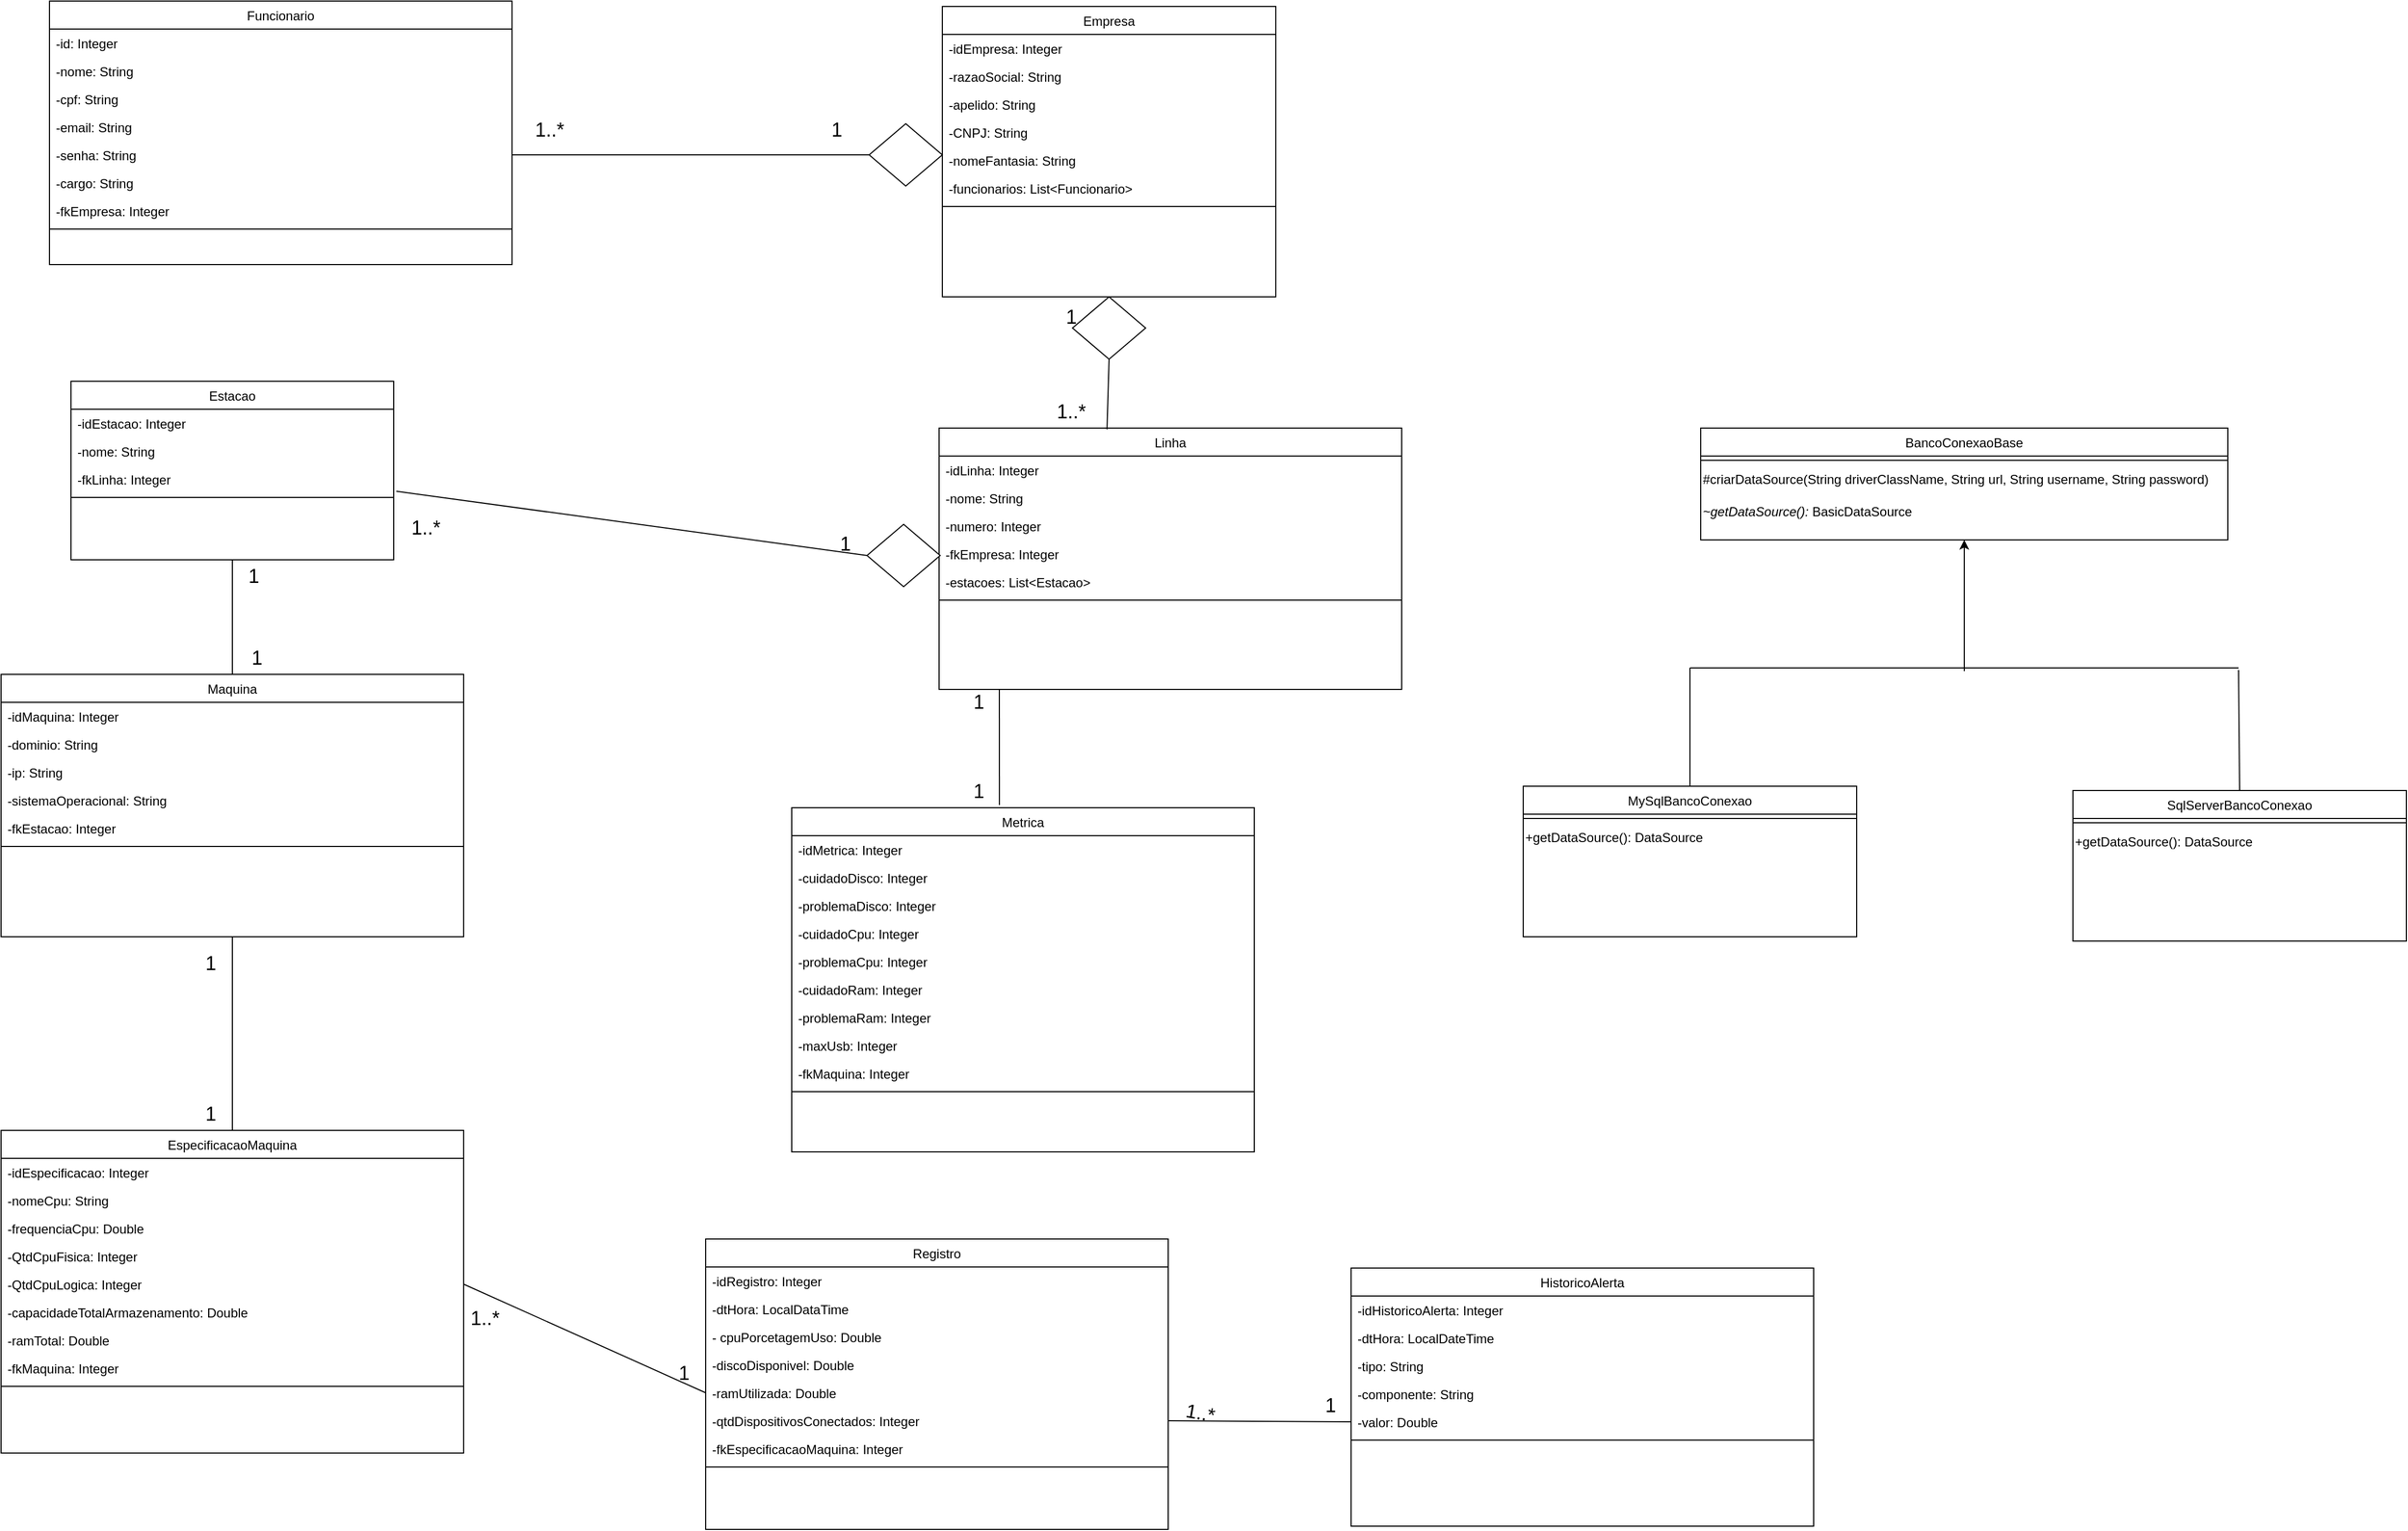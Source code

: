 <mxfile version="20.8.16" type="device"><diagram id="C5RBs43oDa-KdzZeNtuy" name="Page-1"><mxGraphModel dx="3302" dy="1398" grid="1" gridSize="10" guides="1" tooltips="1" connect="1" arrows="1" fold="1" page="1" pageScale="1" pageWidth="827" pageHeight="1169" math="0" shadow="0"><root><mxCell id="WIyWlLk6GJQsqaUBKTNV-0"/><mxCell id="WIyWlLk6GJQsqaUBKTNV-1" parent="WIyWlLk6GJQsqaUBKTNV-0"/><mxCell id="zkfFHV4jXpPFQw0GAbJ--13" value="BancoConexaoBase" style="swimlane;fontStyle=0;align=center;verticalAlign=top;childLayout=stackLayout;horizontal=1;startSize=26;horizontalStack=0;resizeParent=1;resizeLast=0;collapsible=1;marginBottom=0;rounded=0;shadow=0;strokeWidth=1;" parent="WIyWlLk6GJQsqaUBKTNV-1" vertex="1"><mxGeometry x="1555" y="1287" width="490" height="104" as="geometry"><mxRectangle x="340" y="380" width="170" height="26" as="alternateBounds"/></mxGeometry></mxCell><mxCell id="zkfFHV4jXpPFQw0GAbJ--15" value="" style="line;html=1;strokeWidth=1;align=left;verticalAlign=middle;spacingTop=-1;spacingLeft=3;spacingRight=3;rotatable=0;labelPosition=right;points=[];portConstraint=eastwest;" parent="zkfFHV4jXpPFQw0GAbJ--13" vertex="1"><mxGeometry y="26" width="490" height="8" as="geometry"/></mxCell><mxCell id="-K7dKTYQjkUWjNndTLVU-17" value="#criarDataSource(String driverClassName, String url, String username, String password)" style="text;whiteSpace=wrap;html=1;" parent="zkfFHV4jXpPFQw0GAbJ--13" vertex="1"><mxGeometry y="34" width="490" height="30" as="geometry"/></mxCell><mxCell id="E5RU7D-Vk0EnU_f1TBrR-17" value="&lt;i&gt;~getDataSource():&amp;nbsp;&lt;/i&gt;BasicDataSource&lt;i style=&quot;background-color: initial;&quot;&gt;&lt;span style=&quot;&quot;&gt;&#9;&lt;/span&gt;&lt;/i&gt;" style="text;whiteSpace=wrap;html=1;" vertex="1" parent="zkfFHV4jXpPFQw0GAbJ--13"><mxGeometry y="64" width="490" height="40" as="geometry"/></mxCell><mxCell id="zkfFHV4jXpPFQw0GAbJ--17" value="SqlServerBancoConexao" style="swimlane;fontStyle=0;align=center;verticalAlign=top;childLayout=stackLayout;horizontal=1;startSize=26;horizontalStack=0;resizeParent=1;resizeLast=0;collapsible=1;marginBottom=0;rounded=0;shadow=0;strokeWidth=1;" parent="WIyWlLk6GJQsqaUBKTNV-1" vertex="1"><mxGeometry x="1901" y="1624" width="310" height="140" as="geometry"><mxRectangle x="550" y="140" width="160" height="26" as="alternateBounds"/></mxGeometry></mxCell><mxCell id="zkfFHV4jXpPFQw0GAbJ--23" value="" style="line;html=1;strokeWidth=1;align=left;verticalAlign=middle;spacingTop=-1;spacingLeft=3;spacingRight=3;rotatable=0;labelPosition=right;points=[];portConstraint=eastwest;" parent="zkfFHV4jXpPFQw0GAbJ--17" vertex="1"><mxGeometry y="26" width="310" height="8" as="geometry"/></mxCell><mxCell id="-K7dKTYQjkUWjNndTLVU-4" value="+getDataSource():&amp;nbsp;DataSource" style="text;whiteSpace=wrap;html=1;" parent="zkfFHV4jXpPFQw0GAbJ--17" vertex="1"><mxGeometry y="34" width="310" height="26" as="geometry"/></mxCell><mxCell id="-K7dKTYQjkUWjNndTLVU-63" value="Empresa" style="swimlane;fontStyle=0;align=center;verticalAlign=top;childLayout=stackLayout;horizontal=1;startSize=26;horizontalStack=0;resizeParent=1;resizeLast=0;collapsible=1;marginBottom=0;rounded=0;shadow=0;strokeWidth=1;" parent="WIyWlLk6GJQsqaUBKTNV-1" vertex="1"><mxGeometry x="850" y="895" width="310" height="270" as="geometry"><mxRectangle x="550" y="140" width="160" height="26" as="alternateBounds"/></mxGeometry></mxCell><mxCell id="-K7dKTYQjkUWjNndTLVU-64" value="-idEmpresa: Integer" style="text;align=left;verticalAlign=top;spacingLeft=4;spacingRight=4;overflow=hidden;rotatable=0;points=[[0,0.5],[1,0.5]];portConstraint=eastwest;" parent="-K7dKTYQjkUWjNndTLVU-63" vertex="1"><mxGeometry y="26" width="310" height="26" as="geometry"/></mxCell><mxCell id="-K7dKTYQjkUWjNndTLVU-73" value="-razaoSocial: String" style="text;align=left;verticalAlign=top;spacingLeft=4;spacingRight=4;overflow=hidden;rotatable=0;points=[[0,0.5],[1,0.5]];portConstraint=eastwest;" parent="-K7dKTYQjkUWjNndTLVU-63" vertex="1"><mxGeometry y="52" width="310" height="26" as="geometry"/></mxCell><mxCell id="-K7dKTYQjkUWjNndTLVU-74" value="-apelido: String" style="text;align=left;verticalAlign=top;spacingLeft=4;spacingRight=4;overflow=hidden;rotatable=0;points=[[0,0.5],[1,0.5]];portConstraint=eastwest;" parent="-K7dKTYQjkUWjNndTLVU-63" vertex="1"><mxGeometry y="78" width="310" height="26" as="geometry"/></mxCell><mxCell id="-K7dKTYQjkUWjNndTLVU-75" value="-CNPJ: String" style="text;align=left;verticalAlign=top;spacingLeft=4;spacingRight=4;overflow=hidden;rotatable=0;points=[[0,0.5],[1,0.5]];portConstraint=eastwest;" parent="-K7dKTYQjkUWjNndTLVU-63" vertex="1"><mxGeometry y="104" width="310" height="26" as="geometry"/></mxCell><mxCell id="-K7dKTYQjkUWjNndTLVU-76" value="-nomeFantasia: String" style="text;align=left;verticalAlign=top;spacingLeft=4;spacingRight=4;overflow=hidden;rotatable=0;points=[[0,0.5],[1,0.5]];portConstraint=eastwest;" parent="-K7dKTYQjkUWjNndTLVU-63" vertex="1"><mxGeometry y="130" width="310" height="26" as="geometry"/></mxCell><mxCell id="-K7dKTYQjkUWjNndTLVU-77" value="-funcionarios: List&lt;Funcionario&gt;" style="text;align=left;verticalAlign=top;spacingLeft=4;spacingRight=4;overflow=hidden;rotatable=0;points=[[0,0.5],[1,0.5]];portConstraint=eastwest;" parent="-K7dKTYQjkUWjNndTLVU-63" vertex="1"><mxGeometry y="156" width="310" height="26" as="geometry"/></mxCell><mxCell id="-K7dKTYQjkUWjNndTLVU-67" value="" style="line;html=1;strokeWidth=1;align=left;verticalAlign=middle;spacingTop=-1;spacingLeft=3;spacingRight=3;rotatable=0;labelPosition=right;points=[];portConstraint=eastwest;" parent="-K7dKTYQjkUWjNndTLVU-63" vertex="1"><mxGeometry y="182" width="310" height="8" as="geometry"/></mxCell><mxCell id="-K7dKTYQjkUWjNndTLVU-85" style="edgeStyle=orthogonalEdgeStyle;rounded=0;orthogonalLoop=1;jettySize=auto;html=1;exitX=1;exitY=0.5;exitDx=0;exitDy=0;" parent="-K7dKTYQjkUWjNndTLVU-63" edge="1"><mxGeometry relative="1" as="geometry"><mxPoint x="310" y="281" as="sourcePoint"/><mxPoint x="310" y="281" as="targetPoint"/></mxGeometry></mxCell><mxCell id="-K7dKTYQjkUWjNndTLVU-86" value="EspecificacaoMaquina" style="swimlane;fontStyle=0;align=center;verticalAlign=top;childLayout=stackLayout;horizontal=1;startSize=26;horizontalStack=0;resizeParent=1;resizeLast=0;collapsible=1;marginBottom=0;rounded=0;shadow=0;strokeWidth=1;" parent="WIyWlLk6GJQsqaUBKTNV-1" vertex="1"><mxGeometry x="-25" y="1940" width="430" height="300" as="geometry"><mxRectangle x="550" y="140" width="160" height="26" as="alternateBounds"/></mxGeometry></mxCell><mxCell id="-K7dKTYQjkUWjNndTLVU-87" value="-idEspecificacao: Integer" style="text;align=left;verticalAlign=top;spacingLeft=4;spacingRight=4;overflow=hidden;rotatable=0;points=[[0,0.5],[1,0.5]];portConstraint=eastwest;" parent="-K7dKTYQjkUWjNndTLVU-86" vertex="1"><mxGeometry y="26" width="430" height="26" as="geometry"/></mxCell><mxCell id="-K7dKTYQjkUWjNndTLVU-88" value="-nomeCpu: String" style="text;align=left;verticalAlign=top;spacingLeft=4;spacingRight=4;overflow=hidden;rotatable=0;points=[[0,0.5],[1,0.5]];portConstraint=eastwest;" parent="-K7dKTYQjkUWjNndTLVU-86" vertex="1"><mxGeometry y="52" width="430" height="26" as="geometry"/></mxCell><mxCell id="-K7dKTYQjkUWjNndTLVU-89" value="-frequenciaCpu: Double" style="text;align=left;verticalAlign=top;spacingLeft=4;spacingRight=4;overflow=hidden;rotatable=0;points=[[0,0.5],[1,0.5]];portConstraint=eastwest;" parent="-K7dKTYQjkUWjNndTLVU-86" vertex="1"><mxGeometry y="78" width="430" height="26" as="geometry"/></mxCell><mxCell id="-K7dKTYQjkUWjNndTLVU-90" value="-QtdCpuFisica: Integer" style="text;align=left;verticalAlign=top;spacingLeft=4;spacingRight=4;overflow=hidden;rotatable=0;points=[[0,0.5],[1,0.5]];portConstraint=eastwest;" parent="-K7dKTYQjkUWjNndTLVU-86" vertex="1"><mxGeometry y="104" width="430" height="26" as="geometry"/></mxCell><mxCell id="-K7dKTYQjkUWjNndTLVU-91" value="-QtdCpuLogica: Integer" style="text;align=left;verticalAlign=top;spacingLeft=4;spacingRight=4;overflow=hidden;rotatable=0;points=[[0,0.5],[1,0.5]];portConstraint=eastwest;" parent="-K7dKTYQjkUWjNndTLVU-86" vertex="1"><mxGeometry y="130" width="430" height="26" as="geometry"/></mxCell><mxCell id="-K7dKTYQjkUWjNndTLVU-92" value="-capacidadeTotalArmazenamento: Double" style="text;align=left;verticalAlign=top;spacingLeft=4;spacingRight=4;overflow=hidden;rotatable=0;points=[[0,0.5],[1,0.5]];portConstraint=eastwest;" parent="-K7dKTYQjkUWjNndTLVU-86" vertex="1"><mxGeometry y="156" width="430" height="26" as="geometry"/></mxCell><mxCell id="-K7dKTYQjkUWjNndTLVU-110" value="-ramTotal: Double" style="text;align=left;verticalAlign=top;spacingLeft=4;spacingRight=4;overflow=hidden;rotatable=0;points=[[0,0.5],[1,0.5]];portConstraint=eastwest;" parent="-K7dKTYQjkUWjNndTLVU-86" vertex="1"><mxGeometry y="182" width="430" height="26" as="geometry"/></mxCell><mxCell id="-K7dKTYQjkUWjNndTLVU-111" value="-fkMaquina: Integer" style="text;align=left;verticalAlign=top;spacingLeft=4;spacingRight=4;overflow=hidden;rotatable=0;points=[[0,0.5],[1,0.5]];portConstraint=eastwest;" parent="-K7dKTYQjkUWjNndTLVU-86" vertex="1"><mxGeometry y="208" width="430" height="26" as="geometry"/></mxCell><mxCell id="-K7dKTYQjkUWjNndTLVU-93" value="" style="line;html=1;strokeWidth=1;align=left;verticalAlign=middle;spacingTop=-1;spacingLeft=3;spacingRight=3;rotatable=0;labelPosition=right;points=[];portConstraint=eastwest;" parent="-K7dKTYQjkUWjNndTLVU-86" vertex="1"><mxGeometry y="234" width="430" height="8" as="geometry"/></mxCell><mxCell id="-K7dKTYQjkUWjNndTLVU-106" style="edgeStyle=orthogonalEdgeStyle;rounded=0;orthogonalLoop=1;jettySize=auto;html=1;exitX=1;exitY=0.5;exitDx=0;exitDy=0;" parent="-K7dKTYQjkUWjNndTLVU-86" edge="1"><mxGeometry relative="1" as="geometry"><mxPoint x="430" y="255" as="sourcePoint"/><mxPoint x="430" y="255" as="targetPoint"/></mxGeometry></mxCell><mxCell id="Cr9uaftJWdkj6xTPXyjt-0" value="Estacao" style="swimlane;fontStyle=0;align=center;verticalAlign=top;childLayout=stackLayout;horizontal=1;startSize=26;horizontalStack=0;resizeParent=1;resizeLast=0;collapsible=1;marginBottom=0;rounded=0;shadow=0;strokeWidth=1;" parent="WIyWlLk6GJQsqaUBKTNV-1" vertex="1"><mxGeometry x="40" y="1243.5" width="300" height="166" as="geometry"><mxRectangle x="130" y="380" width="160" height="26" as="alternateBounds"/></mxGeometry></mxCell><mxCell id="Cr9uaftJWdkj6xTPXyjt-1" value="-idEstacao: Integer" style="text;align=left;verticalAlign=top;spacingLeft=4;spacingRight=4;overflow=hidden;rotatable=0;points=[[0,0.5],[1,0.5]];portConstraint=eastwest;" parent="Cr9uaftJWdkj6xTPXyjt-0" vertex="1"><mxGeometry y="26" width="300" height="26" as="geometry"/></mxCell><mxCell id="Cr9uaftJWdkj6xTPXyjt-6" value="-nome: String" style="text;align=left;verticalAlign=top;spacingLeft=4;spacingRight=4;overflow=hidden;rotatable=0;points=[[0,0.5],[1,0.5]];portConstraint=eastwest;" parent="Cr9uaftJWdkj6xTPXyjt-0" vertex="1"><mxGeometry y="52" width="300" height="26" as="geometry"/></mxCell><mxCell id="Cr9uaftJWdkj6xTPXyjt-7" value="-fkLinha: Integer" style="text;align=left;verticalAlign=top;spacingLeft=4;spacingRight=4;overflow=hidden;rotatable=0;points=[[0,0.5],[1,0.5]];portConstraint=eastwest;" parent="Cr9uaftJWdkj6xTPXyjt-0" vertex="1"><mxGeometry y="78" width="300" height="26" as="geometry"/></mxCell><mxCell id="Cr9uaftJWdkj6xTPXyjt-2" value="" style="line;html=1;strokeWidth=1;align=left;verticalAlign=middle;spacingTop=-1;spacingLeft=3;spacingRight=3;rotatable=0;labelPosition=right;points=[];portConstraint=eastwest;" parent="Cr9uaftJWdkj6xTPXyjt-0" vertex="1"><mxGeometry y="104" width="300" height="8" as="geometry"/></mxCell><mxCell id="Cr9uaftJWdkj6xTPXyjt-11" value="Funcionario" style="swimlane;fontStyle=0;align=center;verticalAlign=top;childLayout=stackLayout;horizontal=1;startSize=26;horizontalStack=0;resizeParent=1;resizeLast=0;collapsible=1;marginBottom=0;rounded=0;shadow=0;strokeWidth=1;" parent="WIyWlLk6GJQsqaUBKTNV-1" vertex="1"><mxGeometry x="20" y="890" width="430" height="245" as="geometry"><mxRectangle x="550" y="140" width="160" height="26" as="alternateBounds"/></mxGeometry></mxCell><mxCell id="Cr9uaftJWdkj6xTPXyjt-12" value="-id: Integer" style="text;align=left;verticalAlign=top;spacingLeft=4;spacingRight=4;overflow=hidden;rotatable=0;points=[[0,0.5],[1,0.5]];portConstraint=eastwest;" parent="Cr9uaftJWdkj6xTPXyjt-11" vertex="1"><mxGeometry y="26" width="430" height="26" as="geometry"/></mxCell><mxCell id="Cr9uaftJWdkj6xTPXyjt-13" value="-nome: String" style="text;align=left;verticalAlign=top;spacingLeft=4;spacingRight=4;overflow=hidden;rotatable=0;points=[[0,0.5],[1,0.5]];portConstraint=eastwest;" parent="Cr9uaftJWdkj6xTPXyjt-11" vertex="1"><mxGeometry y="52" width="430" height="26" as="geometry"/></mxCell><mxCell id="Cr9uaftJWdkj6xTPXyjt-14" value="-cpf: String" style="text;align=left;verticalAlign=top;spacingLeft=4;spacingRight=4;overflow=hidden;rotatable=0;points=[[0,0.5],[1,0.5]];portConstraint=eastwest;" parent="Cr9uaftJWdkj6xTPXyjt-11" vertex="1"><mxGeometry y="78" width="430" height="26" as="geometry"/></mxCell><mxCell id="Cr9uaftJWdkj6xTPXyjt-15" value="-email: String" style="text;align=left;verticalAlign=top;spacingLeft=4;spacingRight=4;overflow=hidden;rotatable=0;points=[[0,0.5],[1,0.5]];portConstraint=eastwest;" parent="Cr9uaftJWdkj6xTPXyjt-11" vertex="1"><mxGeometry y="104" width="430" height="26" as="geometry"/></mxCell><mxCell id="Cr9uaftJWdkj6xTPXyjt-16" value="-senha: String" style="text;align=left;verticalAlign=top;spacingLeft=4;spacingRight=4;overflow=hidden;rotatable=0;points=[[0,0.5],[1,0.5]];portConstraint=eastwest;" parent="Cr9uaftJWdkj6xTPXyjt-11" vertex="1"><mxGeometry y="130" width="430" height="26" as="geometry"/></mxCell><mxCell id="Cr9uaftJWdkj6xTPXyjt-17" value="-cargo: String" style="text;align=left;verticalAlign=top;spacingLeft=4;spacingRight=4;overflow=hidden;rotatable=0;points=[[0,0.5],[1,0.5]];portConstraint=eastwest;" parent="Cr9uaftJWdkj6xTPXyjt-11" vertex="1"><mxGeometry y="156" width="430" height="26" as="geometry"/></mxCell><mxCell id="Cr9uaftJWdkj6xTPXyjt-18" value="-fkEmpresa: Integer" style="text;align=left;verticalAlign=top;spacingLeft=4;spacingRight=4;overflow=hidden;rotatable=0;points=[[0,0.5],[1,0.5]];portConstraint=eastwest;" parent="Cr9uaftJWdkj6xTPXyjt-11" vertex="1"><mxGeometry y="182" width="430" height="26" as="geometry"/></mxCell><mxCell id="Cr9uaftJWdkj6xTPXyjt-20" value="" style="line;html=1;strokeWidth=1;align=left;verticalAlign=middle;spacingTop=-1;spacingLeft=3;spacingRight=3;rotatable=0;labelPosition=right;points=[];portConstraint=eastwest;" parent="Cr9uaftJWdkj6xTPXyjt-11" vertex="1"><mxGeometry y="208" width="430" height="8" as="geometry"/></mxCell><mxCell id="Cr9uaftJWdkj6xTPXyjt-25" style="edgeStyle=orthogonalEdgeStyle;rounded=0;orthogonalLoop=1;jettySize=auto;html=1;exitX=1;exitY=0.5;exitDx=0;exitDy=0;" parent="Cr9uaftJWdkj6xTPXyjt-11" edge="1"><mxGeometry relative="1" as="geometry"><mxPoint x="430" y="255" as="sourcePoint"/><mxPoint x="430" y="255" as="targetPoint"/></mxGeometry></mxCell><mxCell id="avVOMfFmp5fFk60KtMjo-0" value="HistoricoAlerta" style="swimlane;fontStyle=0;align=center;verticalAlign=top;childLayout=stackLayout;horizontal=1;startSize=26;horizontalStack=0;resizeParent=1;resizeLast=0;collapsible=1;marginBottom=0;rounded=0;shadow=0;strokeWidth=1;" parent="WIyWlLk6GJQsqaUBKTNV-1" vertex="1"><mxGeometry x="1230" y="2068" width="430" height="240" as="geometry"><mxRectangle x="550" y="140" width="160" height="26" as="alternateBounds"/></mxGeometry></mxCell><mxCell id="avVOMfFmp5fFk60KtMjo-1" value="-idHistoricoAlerta: Integer" style="text;align=left;verticalAlign=top;spacingLeft=4;spacingRight=4;overflow=hidden;rotatable=0;points=[[0,0.5],[1,0.5]];portConstraint=eastwest;" parent="avVOMfFmp5fFk60KtMjo-0" vertex="1"><mxGeometry y="26" width="430" height="26" as="geometry"/></mxCell><mxCell id="avVOMfFmp5fFk60KtMjo-2" value="-dtHora: LocalDateTime" style="text;align=left;verticalAlign=top;spacingLeft=4;spacingRight=4;overflow=hidden;rotatable=0;points=[[0,0.5],[1,0.5]];portConstraint=eastwest;" parent="avVOMfFmp5fFk60KtMjo-0" vertex="1"><mxGeometry y="52" width="430" height="26" as="geometry"/></mxCell><mxCell id="avVOMfFmp5fFk60KtMjo-3" value="-tipo: String" style="text;align=left;verticalAlign=top;spacingLeft=4;spacingRight=4;overflow=hidden;rotatable=0;points=[[0,0.5],[1,0.5]];portConstraint=eastwest;" parent="avVOMfFmp5fFk60KtMjo-0" vertex="1"><mxGeometry y="78" width="430" height="26" as="geometry"/></mxCell><mxCell id="avVOMfFmp5fFk60KtMjo-4" value="-componente: String" style="text;align=left;verticalAlign=top;spacingLeft=4;spacingRight=4;overflow=hidden;rotatable=0;points=[[0,0.5],[1,0.5]];portConstraint=eastwest;" parent="avVOMfFmp5fFk60KtMjo-0" vertex="1"><mxGeometry y="104" width="430" height="26" as="geometry"/></mxCell><mxCell id="avVOMfFmp5fFk60KtMjo-5" value="-valor: Double" style="text;align=left;verticalAlign=top;spacingLeft=4;spacingRight=4;overflow=hidden;rotatable=0;points=[[0,0.5],[1,0.5]];portConstraint=eastwest;" parent="avVOMfFmp5fFk60KtMjo-0" vertex="1"><mxGeometry y="130" width="430" height="26" as="geometry"/></mxCell><mxCell id="avVOMfFmp5fFk60KtMjo-8" value="" style="line;html=1;strokeWidth=1;align=left;verticalAlign=middle;spacingTop=-1;spacingLeft=3;spacingRight=3;rotatable=0;labelPosition=right;points=[];portConstraint=eastwest;" parent="avVOMfFmp5fFk60KtMjo-0" vertex="1"><mxGeometry y="156" width="430" height="8" as="geometry"/></mxCell><mxCell id="avVOMfFmp5fFk60KtMjo-13" style="edgeStyle=orthogonalEdgeStyle;rounded=0;orthogonalLoop=1;jettySize=auto;html=1;exitX=1;exitY=0.5;exitDx=0;exitDy=0;" parent="avVOMfFmp5fFk60KtMjo-0" edge="1"><mxGeometry relative="1" as="geometry"><mxPoint x="430" y="229" as="sourcePoint"/><mxPoint x="430" y="229" as="targetPoint"/></mxGeometry></mxCell><mxCell id="avVOMfFmp5fFk60KtMjo-24" value="Linha" style="swimlane;fontStyle=0;align=center;verticalAlign=top;childLayout=stackLayout;horizontal=1;startSize=26;horizontalStack=0;resizeParent=1;resizeLast=0;collapsible=1;marginBottom=0;rounded=0;shadow=0;strokeWidth=1;" parent="WIyWlLk6GJQsqaUBKTNV-1" vertex="1"><mxGeometry x="847" y="1287" width="430" height="243" as="geometry"><mxRectangle x="550" y="140" width="160" height="26" as="alternateBounds"/></mxGeometry></mxCell><mxCell id="avVOMfFmp5fFk60KtMjo-25" value="-idLinha: Integer" style="text;align=left;verticalAlign=top;spacingLeft=4;spacingRight=4;overflow=hidden;rotatable=0;points=[[0,0.5],[1,0.5]];portConstraint=eastwest;" parent="avVOMfFmp5fFk60KtMjo-24" vertex="1"><mxGeometry y="26" width="430" height="26" as="geometry"/></mxCell><mxCell id="avVOMfFmp5fFk60KtMjo-26" value="-nome: String" style="text;align=left;verticalAlign=top;spacingLeft=4;spacingRight=4;overflow=hidden;rotatable=0;points=[[0,0.5],[1,0.5]];portConstraint=eastwest;" parent="avVOMfFmp5fFk60KtMjo-24" vertex="1"><mxGeometry y="52" width="430" height="26" as="geometry"/></mxCell><mxCell id="avVOMfFmp5fFk60KtMjo-27" value="-numero: Integer" style="text;align=left;verticalAlign=top;spacingLeft=4;spacingRight=4;overflow=hidden;rotatable=0;points=[[0,0.5],[1,0.5]];portConstraint=eastwest;" parent="avVOMfFmp5fFk60KtMjo-24" vertex="1"><mxGeometry y="78" width="430" height="26" as="geometry"/></mxCell><mxCell id="avVOMfFmp5fFk60KtMjo-28" value="-fkEmpresa: Integer" style="text;align=left;verticalAlign=top;spacingLeft=4;spacingRight=4;overflow=hidden;rotatable=0;points=[[0,0.5],[1,0.5]];portConstraint=eastwest;" parent="avVOMfFmp5fFk60KtMjo-24" vertex="1"><mxGeometry y="104" width="430" height="26" as="geometry"/></mxCell><mxCell id="avVOMfFmp5fFk60KtMjo-29" value="-estacoes: List&lt;Estacao&gt;" style="text;align=left;verticalAlign=top;spacingLeft=4;spacingRight=4;overflow=hidden;rotatable=0;points=[[0,0.5],[1,0.5]];portConstraint=eastwest;" parent="avVOMfFmp5fFk60KtMjo-24" vertex="1"><mxGeometry y="130" width="430" height="26" as="geometry"/></mxCell><mxCell id="avVOMfFmp5fFk60KtMjo-30" value="" style="line;html=1;strokeWidth=1;align=left;verticalAlign=middle;spacingTop=-1;spacingLeft=3;spacingRight=3;rotatable=0;labelPosition=right;points=[];portConstraint=eastwest;" parent="avVOMfFmp5fFk60KtMjo-24" vertex="1"><mxGeometry y="156" width="430" height="8" as="geometry"/></mxCell><mxCell id="avVOMfFmp5fFk60KtMjo-35" style="edgeStyle=orthogonalEdgeStyle;rounded=0;orthogonalLoop=1;jettySize=auto;html=1;exitX=1;exitY=0.5;exitDx=0;exitDy=0;" parent="avVOMfFmp5fFk60KtMjo-24" edge="1"><mxGeometry relative="1" as="geometry"><mxPoint x="430" y="203" as="sourcePoint"/><mxPoint x="430" y="203" as="targetPoint"/></mxGeometry></mxCell><mxCell id="avVOMfFmp5fFk60KtMjo-44" value="Maquina" style="swimlane;fontStyle=0;align=center;verticalAlign=top;childLayout=stackLayout;horizontal=1;startSize=26;horizontalStack=0;resizeParent=1;resizeLast=0;collapsible=1;marginBottom=0;rounded=0;shadow=0;strokeWidth=1;" parent="WIyWlLk6GJQsqaUBKTNV-1" vertex="1"><mxGeometry x="-25" y="1516" width="430" height="244" as="geometry"><mxRectangle x="550" y="140" width="160" height="26" as="alternateBounds"/></mxGeometry></mxCell><mxCell id="avVOMfFmp5fFk60KtMjo-45" value="-idMaquina: Integer" style="text;align=left;verticalAlign=top;spacingLeft=4;spacingRight=4;overflow=hidden;rotatable=0;points=[[0,0.5],[1,0.5]];portConstraint=eastwest;" parent="avVOMfFmp5fFk60KtMjo-44" vertex="1"><mxGeometry y="26" width="430" height="26" as="geometry"/></mxCell><mxCell id="avVOMfFmp5fFk60KtMjo-46" value="-dominio: String" style="text;align=left;verticalAlign=top;spacingLeft=4;spacingRight=4;overflow=hidden;rotatable=0;points=[[0,0.5],[1,0.5]];portConstraint=eastwest;" parent="avVOMfFmp5fFk60KtMjo-44" vertex="1"><mxGeometry y="52" width="430" height="26" as="geometry"/></mxCell><mxCell id="avVOMfFmp5fFk60KtMjo-47" value="-ip: String" style="text;align=left;verticalAlign=top;spacingLeft=4;spacingRight=4;overflow=hidden;rotatable=0;points=[[0,0.5],[1,0.5]];portConstraint=eastwest;" parent="avVOMfFmp5fFk60KtMjo-44" vertex="1"><mxGeometry y="78" width="430" height="26" as="geometry"/></mxCell><mxCell id="avVOMfFmp5fFk60KtMjo-48" value="-sistemaOperacional: String" style="text;align=left;verticalAlign=top;spacingLeft=4;spacingRight=4;overflow=hidden;rotatable=0;points=[[0,0.5],[1,0.5]];portConstraint=eastwest;" parent="avVOMfFmp5fFk60KtMjo-44" vertex="1"><mxGeometry y="104" width="430" height="26" as="geometry"/></mxCell><mxCell id="avVOMfFmp5fFk60KtMjo-49" value="-fkEstacao: Integer" style="text;align=left;verticalAlign=top;spacingLeft=4;spacingRight=4;overflow=hidden;rotatable=0;points=[[0,0.5],[1,0.5]];portConstraint=eastwest;" parent="avVOMfFmp5fFk60KtMjo-44" vertex="1"><mxGeometry y="130" width="430" height="26" as="geometry"/></mxCell><mxCell id="avVOMfFmp5fFk60KtMjo-50" value="" style="line;html=1;strokeWidth=1;align=left;verticalAlign=middle;spacingTop=-1;spacingLeft=3;spacingRight=3;rotatable=0;labelPosition=right;points=[];portConstraint=eastwest;" parent="avVOMfFmp5fFk60KtMjo-44" vertex="1"><mxGeometry y="156" width="430" height="8" as="geometry"/></mxCell><mxCell id="avVOMfFmp5fFk60KtMjo-55" style="edgeStyle=orthogonalEdgeStyle;rounded=0;orthogonalLoop=1;jettySize=auto;html=1;exitX=1;exitY=0.5;exitDx=0;exitDy=0;" parent="avVOMfFmp5fFk60KtMjo-44" edge="1"><mxGeometry relative="1" as="geometry"><mxPoint x="430" y="203" as="sourcePoint"/><mxPoint x="430" y="203" as="targetPoint"/></mxGeometry></mxCell><mxCell id="avVOMfFmp5fFk60KtMjo-62" value="Metrica" style="swimlane;fontStyle=0;align=center;verticalAlign=top;childLayout=stackLayout;horizontal=1;startSize=26;horizontalStack=0;resizeParent=1;resizeLast=0;collapsible=1;marginBottom=0;rounded=0;shadow=0;strokeWidth=1;" parent="WIyWlLk6GJQsqaUBKTNV-1" vertex="1"><mxGeometry x="710" y="1640" width="430" height="320" as="geometry"><mxRectangle x="550" y="140" width="160" height="26" as="alternateBounds"/></mxGeometry></mxCell><mxCell id="avVOMfFmp5fFk60KtMjo-63" value="-idMetrica: Integer" style="text;align=left;verticalAlign=top;spacingLeft=4;spacingRight=4;overflow=hidden;rotatable=0;points=[[0,0.5],[1,0.5]];portConstraint=eastwest;" parent="avVOMfFmp5fFk60KtMjo-62" vertex="1"><mxGeometry y="26" width="430" height="26" as="geometry"/></mxCell><mxCell id="avVOMfFmp5fFk60KtMjo-64" value="-cuidadoDisco: Integer" style="text;align=left;verticalAlign=top;spacingLeft=4;spacingRight=4;overflow=hidden;rotatable=0;points=[[0,0.5],[1,0.5]];portConstraint=eastwest;" parent="avVOMfFmp5fFk60KtMjo-62" vertex="1"><mxGeometry y="52" width="430" height="26" as="geometry"/></mxCell><mxCell id="avVOMfFmp5fFk60KtMjo-65" value="-problemaDisco: Integer" style="text;align=left;verticalAlign=top;spacingLeft=4;spacingRight=4;overflow=hidden;rotatable=0;points=[[0,0.5],[1,0.5]];portConstraint=eastwest;" parent="avVOMfFmp5fFk60KtMjo-62" vertex="1"><mxGeometry y="78" width="430" height="26" as="geometry"/></mxCell><mxCell id="avVOMfFmp5fFk60KtMjo-66" value="-cuidadoCpu: Integer" style="text;align=left;verticalAlign=top;spacingLeft=4;spacingRight=4;overflow=hidden;rotatable=0;points=[[0,0.5],[1,0.5]];portConstraint=eastwest;" parent="avVOMfFmp5fFk60KtMjo-62" vertex="1"><mxGeometry y="104" width="430" height="26" as="geometry"/></mxCell><mxCell id="avVOMfFmp5fFk60KtMjo-67" value="-problemaCpu: Integer" style="text;align=left;verticalAlign=top;spacingLeft=4;spacingRight=4;overflow=hidden;rotatable=0;points=[[0,0.5],[1,0.5]];portConstraint=eastwest;" parent="avVOMfFmp5fFk60KtMjo-62" vertex="1"><mxGeometry y="130" width="430" height="26" as="geometry"/></mxCell><mxCell id="avVOMfFmp5fFk60KtMjo-80" value="-cuidadoRam: Integer" style="text;align=left;verticalAlign=top;spacingLeft=4;spacingRight=4;overflow=hidden;rotatable=0;points=[[0,0.5],[1,0.5]];portConstraint=eastwest;" parent="avVOMfFmp5fFk60KtMjo-62" vertex="1"><mxGeometry y="156" width="430" height="26" as="geometry"/></mxCell><mxCell id="avVOMfFmp5fFk60KtMjo-81" value="-problemaRam: Integer" style="text;align=left;verticalAlign=top;spacingLeft=4;spacingRight=4;overflow=hidden;rotatable=0;points=[[0,0.5],[1,0.5]];portConstraint=eastwest;" parent="avVOMfFmp5fFk60KtMjo-62" vertex="1"><mxGeometry y="182" width="430" height="26" as="geometry"/></mxCell><mxCell id="avVOMfFmp5fFk60KtMjo-82" value="-maxUsb: Integer" style="text;align=left;verticalAlign=top;spacingLeft=4;spacingRight=4;overflow=hidden;rotatable=0;points=[[0,0.5],[1,0.5]];portConstraint=eastwest;" parent="avVOMfFmp5fFk60KtMjo-62" vertex="1"><mxGeometry y="208" width="430" height="26" as="geometry"/></mxCell><mxCell id="avVOMfFmp5fFk60KtMjo-83" value="-fkMaquina: Integer" style="text;align=left;verticalAlign=top;spacingLeft=4;spacingRight=4;overflow=hidden;rotatable=0;points=[[0,0.5],[1,0.5]];portConstraint=eastwest;" parent="avVOMfFmp5fFk60KtMjo-62" vertex="1"><mxGeometry y="234" width="430" height="26" as="geometry"/></mxCell><mxCell id="avVOMfFmp5fFk60KtMjo-68" value="" style="line;html=1;strokeWidth=1;align=left;verticalAlign=middle;spacingTop=-1;spacingLeft=3;spacingRight=3;rotatable=0;labelPosition=right;points=[];portConstraint=eastwest;" parent="avVOMfFmp5fFk60KtMjo-62" vertex="1"><mxGeometry y="260" width="430" height="8" as="geometry"/></mxCell><mxCell id="avVOMfFmp5fFk60KtMjo-73" style="edgeStyle=orthogonalEdgeStyle;rounded=0;orthogonalLoop=1;jettySize=auto;html=1;exitX=1;exitY=0.5;exitDx=0;exitDy=0;" parent="avVOMfFmp5fFk60KtMjo-62" edge="1"><mxGeometry relative="1" as="geometry"><mxPoint x="430" y="359" as="sourcePoint"/><mxPoint x="430" y="359" as="targetPoint"/></mxGeometry></mxCell><mxCell id="Dv1iaRcixKbbJYqFoqHy-33" value="Registro" style="swimlane;fontStyle=0;align=center;verticalAlign=top;childLayout=stackLayout;horizontal=1;startSize=26;horizontalStack=0;resizeParent=1;resizeLast=0;collapsible=1;marginBottom=0;rounded=0;shadow=0;strokeWidth=1;" parent="WIyWlLk6GJQsqaUBKTNV-1" vertex="1"><mxGeometry x="630" y="2041" width="430" height="270" as="geometry"><mxRectangle x="550" y="140" width="160" height="26" as="alternateBounds"/></mxGeometry></mxCell><mxCell id="Dv1iaRcixKbbJYqFoqHy-34" value="-idRegistro: Integer" style="text;align=left;verticalAlign=top;spacingLeft=4;spacingRight=4;overflow=hidden;rotatable=0;points=[[0,0.5],[1,0.5]];portConstraint=eastwest;" parent="Dv1iaRcixKbbJYqFoqHy-33" vertex="1"><mxGeometry y="26" width="430" height="26" as="geometry"/></mxCell><mxCell id="Dv1iaRcixKbbJYqFoqHy-35" value="-dtHora: LocalDataTime" style="text;align=left;verticalAlign=top;spacingLeft=4;spacingRight=4;overflow=hidden;rotatable=0;points=[[0,0.5],[1,0.5]];portConstraint=eastwest;" parent="Dv1iaRcixKbbJYqFoqHy-33" vertex="1"><mxGeometry y="52" width="430" height="26" as="geometry"/></mxCell><mxCell id="Dv1iaRcixKbbJYqFoqHy-36" value="- cpuPorcetagemUso: Double" style="text;align=left;verticalAlign=top;spacingLeft=4;spacingRight=4;overflow=hidden;rotatable=0;points=[[0,0.5],[1,0.5]];portConstraint=eastwest;" parent="Dv1iaRcixKbbJYqFoqHy-33" vertex="1"><mxGeometry y="78" width="430" height="26" as="geometry"/></mxCell><mxCell id="Dv1iaRcixKbbJYqFoqHy-37" value="-discoDisponivel: Double" style="text;align=left;verticalAlign=top;spacingLeft=4;spacingRight=4;overflow=hidden;rotatable=0;points=[[0,0.5],[1,0.5]];portConstraint=eastwest;" parent="Dv1iaRcixKbbJYqFoqHy-33" vertex="1"><mxGeometry y="104" width="430" height="26" as="geometry"/></mxCell><mxCell id="Dv1iaRcixKbbJYqFoqHy-38" value="-ramUtilizada: Double" style="text;align=left;verticalAlign=top;spacingLeft=4;spacingRight=4;overflow=hidden;rotatable=0;points=[[0,0.5],[1,0.5]];portConstraint=eastwest;" parent="Dv1iaRcixKbbJYqFoqHy-33" vertex="1"><mxGeometry y="130" width="430" height="26" as="geometry"/></mxCell><mxCell id="Dv1iaRcixKbbJYqFoqHy-39" value="-qtdDispositivosConectados: Integer" style="text;align=left;verticalAlign=top;spacingLeft=4;spacingRight=4;overflow=hidden;rotatable=0;points=[[0,0.5],[1,0.5]];portConstraint=eastwest;" parent="Dv1iaRcixKbbJYqFoqHy-33" vertex="1"><mxGeometry y="156" width="430" height="26" as="geometry"/></mxCell><mxCell id="Dv1iaRcixKbbJYqFoqHy-40" value="-fkEspecificacaoMaquina: Integer" style="text;align=left;verticalAlign=top;spacingLeft=4;spacingRight=4;overflow=hidden;rotatable=0;points=[[0,0.5],[1,0.5]];portConstraint=eastwest;" parent="Dv1iaRcixKbbJYqFoqHy-33" vertex="1"><mxGeometry y="182" width="430" height="26" as="geometry"/></mxCell><mxCell id="Dv1iaRcixKbbJYqFoqHy-43" value="" style="line;html=1;strokeWidth=1;align=left;verticalAlign=middle;spacingTop=-1;spacingLeft=3;spacingRight=3;rotatable=0;labelPosition=right;points=[];portConstraint=eastwest;" parent="Dv1iaRcixKbbJYqFoqHy-33" vertex="1"><mxGeometry y="208" width="430" height="8" as="geometry"/></mxCell><mxCell id="Dv1iaRcixKbbJYqFoqHy-46" style="edgeStyle=orthogonalEdgeStyle;rounded=0;orthogonalLoop=1;jettySize=auto;html=1;exitX=1;exitY=0.5;exitDx=0;exitDy=0;" parent="Dv1iaRcixKbbJYqFoqHy-33" edge="1"><mxGeometry relative="1" as="geometry"><mxPoint x="460" y="-21" as="sourcePoint"/><mxPoint x="460" y="-21" as="targetPoint"/></mxGeometry></mxCell><mxCell id="E5RU7D-Vk0EnU_f1TBrR-2" value="" style="endArrow=classic;html=1;rounded=0;entryX=0.5;entryY=1;entryDx=0;entryDy=0;" edge="1" parent="WIyWlLk6GJQsqaUBKTNV-1" target="zkfFHV4jXpPFQw0GAbJ--13"><mxGeometry width="50" height="50" relative="1" as="geometry"><mxPoint x="1800" y="1513" as="sourcePoint"/><mxPoint x="1800" y="1402" as="targetPoint"/></mxGeometry></mxCell><mxCell id="E5RU7D-Vk0EnU_f1TBrR-3" value="" style="endArrow=none;html=1;rounded=0;" edge="1" parent="WIyWlLk6GJQsqaUBKTNV-1"><mxGeometry width="50" height="50" relative="1" as="geometry"><mxPoint x="1545" y="1510" as="sourcePoint"/><mxPoint x="2055" y="1510" as="targetPoint"/></mxGeometry></mxCell><mxCell id="E5RU7D-Vk0EnU_f1TBrR-5" value="" style="endArrow=none;html=1;rounded=0;exitX=0.5;exitY=0;exitDx=0;exitDy=0;" edge="1" parent="WIyWlLk6GJQsqaUBKTNV-1" source="E5RU7D-Vk0EnU_f1TBrR-8"><mxGeometry width="50" height="50" relative="1" as="geometry"><mxPoint x="1545" y="1710" as="sourcePoint"/><mxPoint x="1545" y="1510" as="targetPoint"/></mxGeometry></mxCell><mxCell id="E5RU7D-Vk0EnU_f1TBrR-6" value="" style="endArrow=none;html=1;rounded=0;exitX=0.5;exitY=0;exitDx=0;exitDy=0;" edge="1" parent="WIyWlLk6GJQsqaUBKTNV-1" source="zkfFHV4jXpPFQw0GAbJ--17"><mxGeometry width="50" height="50" relative="1" as="geometry"><mxPoint x="2055" y="1700" as="sourcePoint"/><mxPoint x="2055" y="1512" as="targetPoint"/></mxGeometry></mxCell><mxCell id="E5RU7D-Vk0EnU_f1TBrR-8" value="MySqlBancoConexao" style="swimlane;fontStyle=0;align=center;verticalAlign=top;childLayout=stackLayout;horizontal=1;startSize=26;horizontalStack=0;resizeParent=1;resizeLast=0;collapsible=1;marginBottom=0;rounded=0;shadow=0;strokeWidth=1;" vertex="1" parent="WIyWlLk6GJQsqaUBKTNV-1"><mxGeometry x="1390" y="1620" width="310" height="140" as="geometry"><mxRectangle x="550" y="140" width="160" height="26" as="alternateBounds"/></mxGeometry></mxCell><mxCell id="E5RU7D-Vk0EnU_f1TBrR-11" value="" style="line;html=1;strokeWidth=1;align=left;verticalAlign=middle;spacingTop=-1;spacingLeft=3;spacingRight=3;rotatable=0;labelPosition=right;points=[];portConstraint=eastwest;" vertex="1" parent="E5RU7D-Vk0EnU_f1TBrR-8"><mxGeometry y="26" width="310" height="8" as="geometry"/></mxCell><mxCell id="E5RU7D-Vk0EnU_f1TBrR-12" value="+getDataSource():&amp;nbsp;DataSource" style="text;whiteSpace=wrap;html=1;" vertex="1" parent="E5RU7D-Vk0EnU_f1TBrR-8"><mxGeometry y="34" width="310" height="26" as="geometry"/></mxCell><mxCell id="E5RU7D-Vk0EnU_f1TBrR-18" value="" style="rhombus;whiteSpace=wrap;html=1;" vertex="1" parent="WIyWlLk6GJQsqaUBKTNV-1"><mxGeometry x="782" y="1004" width="68" height="58" as="geometry"/></mxCell><mxCell id="E5RU7D-Vk0EnU_f1TBrR-19" value="" style="endArrow=none;html=1;rounded=0;exitX=0;exitY=0.5;exitDx=0;exitDy=0;entryX=1;entryY=0.5;entryDx=0;entryDy=0;" edge="1" parent="WIyWlLk6GJQsqaUBKTNV-1" source="E5RU7D-Vk0EnU_f1TBrR-18" target="Cr9uaftJWdkj6xTPXyjt-16"><mxGeometry width="50" height="50" relative="1" as="geometry"><mxPoint x="790" y="1196" as="sourcePoint"/><mxPoint x="450" y="1189" as="targetPoint"/></mxGeometry></mxCell><mxCell id="E5RU7D-Vk0EnU_f1TBrR-25" value="" style="rhombus;whiteSpace=wrap;html=1;" vertex="1" parent="WIyWlLk6GJQsqaUBKTNV-1"><mxGeometry x="780" y="1376.5" width="68" height="58" as="geometry"/></mxCell><mxCell id="E5RU7D-Vk0EnU_f1TBrR-26" value="" style="endArrow=none;html=1;rounded=0;exitX=0;exitY=0.5;exitDx=0;exitDy=0;entryX=1.008;entryY=0.932;entryDx=0;entryDy=0;entryPerimeter=0;" edge="1" parent="WIyWlLk6GJQsqaUBKTNV-1" source="E5RU7D-Vk0EnU_f1TBrR-25" target="Cr9uaftJWdkj6xTPXyjt-7"><mxGeometry width="50" height="50" relative="1" as="geometry"><mxPoint x="470" y="1617" as="sourcePoint"/><mxPoint x="340" y="1535.0" as="targetPoint"/></mxGeometry></mxCell><mxCell id="E5RU7D-Vk0EnU_f1TBrR-29" value="" style="endArrow=none;html=1;rounded=0;exitX=0.5;exitY=0;exitDx=0;exitDy=0;entryX=0.5;entryY=1;entryDx=0;entryDy=0;" edge="1" parent="WIyWlLk6GJQsqaUBKTNV-1" source="avVOMfFmp5fFk60KtMjo-44" target="Cr9uaftJWdkj6xTPXyjt-0"><mxGeometry width="50" height="50" relative="1" as="geometry"><mxPoint x="790" y="1850" as="sourcePoint"/><mxPoint x="191.5" y="1659.562" as="targetPoint"/></mxGeometry></mxCell><mxCell id="E5RU7D-Vk0EnU_f1TBrR-30" value="" style="endArrow=none;html=1;rounded=0;exitX=0.5;exitY=0;exitDx=0;exitDy=0;entryX=0.5;entryY=1;entryDx=0;entryDy=0;" edge="1" parent="WIyWlLk6GJQsqaUBKTNV-1" source="-K7dKTYQjkUWjNndTLVU-86" target="avVOMfFmp5fFk60KtMjo-44"><mxGeometry width="50" height="50" relative="1" as="geometry"><mxPoint x="192" y="2300" as="sourcePoint"/><mxPoint x="192" y="2180" as="targetPoint"/></mxGeometry></mxCell><mxCell id="E5RU7D-Vk0EnU_f1TBrR-32" value="" style="endArrow=none;html=1;rounded=0;exitX=1;exitY=0.5;exitDx=0;exitDy=0;entryX=0;entryY=0.5;entryDx=0;entryDy=0;" edge="1" parent="WIyWlLk6GJQsqaUBKTNV-1" source="-K7dKTYQjkUWjNndTLVU-91" target="Dv1iaRcixKbbJYqFoqHy-38"><mxGeometry width="50" height="50" relative="1" as="geometry"><mxPoint x="405" y="2641.0" as="sourcePoint"/><mxPoint x="687.85" y="2825.012" as="targetPoint"/></mxGeometry></mxCell><mxCell id="E5RU7D-Vk0EnU_f1TBrR-34" value="" style="endArrow=none;html=1;rounded=0;exitX=0.449;exitY=-0.008;exitDx=0;exitDy=0;exitPerimeter=0;" edge="1" parent="WIyWlLk6GJQsqaUBKTNV-1" source="avVOMfFmp5fFk60KtMjo-62"><mxGeometry width="50" height="50" relative="1" as="geometry"><mxPoint x="1040.5" y="1816.44" as="sourcePoint"/><mxPoint x="903" y="1530" as="targetPoint"/></mxGeometry></mxCell><mxCell id="E5RU7D-Vk0EnU_f1TBrR-37" value="" style="rhombus;whiteSpace=wrap;html=1;" vertex="1" parent="WIyWlLk6GJQsqaUBKTNV-1"><mxGeometry x="971" y="1165" width="68" height="58" as="geometry"/></mxCell><mxCell id="E5RU7D-Vk0EnU_f1TBrR-38" value="" style="endArrow=none;html=1;rounded=0;exitX=0.5;exitY=1;exitDx=0;exitDy=0;entryX=0.363;entryY=0.005;entryDx=0;entryDy=0;entryPerimeter=0;" edge="1" parent="WIyWlLk6GJQsqaUBKTNV-1" source="E5RU7D-Vk0EnU_f1TBrR-37" target="avVOMfFmp5fFk60KtMjo-24"><mxGeometry width="50" height="50" relative="1" as="geometry"><mxPoint x="910" y="1122" as="sourcePoint"/><mxPoint x="1408" y="1121" as="targetPoint"/></mxGeometry></mxCell><mxCell id="E5RU7D-Vk0EnU_f1TBrR-44" value="&lt;font style=&quot;font-size: 18px;&quot;&gt;1..*&lt;/font&gt;" style="text;html=1;strokeColor=none;fillColor=none;align=center;verticalAlign=middle;whiteSpace=wrap;rounded=0;" vertex="1" parent="WIyWlLk6GJQsqaUBKTNV-1"><mxGeometry x="395" y="2100" width="60" height="30" as="geometry"/></mxCell><mxCell id="E5RU7D-Vk0EnU_f1TBrR-46" value="&lt;font style=&quot;font-size: 18px;&quot;&gt;1&lt;/font&gt;" style="text;html=1;strokeColor=none;fillColor=none;align=center;verticalAlign=middle;whiteSpace=wrap;rounded=0;" vertex="1" parent="WIyWlLk6GJQsqaUBKTNV-1"><mxGeometry x="580" y="2151" width="60" height="30" as="geometry"/></mxCell><mxCell id="E5RU7D-Vk0EnU_f1TBrR-47" value="&lt;font style=&quot;font-size: 18px;&quot;&gt;1..*&lt;/font&gt;" style="text;html=1;strokeColor=none;fillColor=none;align=center;verticalAlign=middle;whiteSpace=wrap;rounded=0;rotation=10;" vertex="1" parent="WIyWlLk6GJQsqaUBKTNV-1"><mxGeometry x="1060" y="2188" width="60" height="30" as="geometry"/></mxCell><mxCell id="E5RU7D-Vk0EnU_f1TBrR-48" value="&lt;font style=&quot;font-size: 18px;&quot;&gt;1&lt;/font&gt;" style="text;html=1;strokeColor=none;fillColor=none;align=center;verticalAlign=middle;whiteSpace=wrap;rounded=0;" vertex="1" parent="WIyWlLk6GJQsqaUBKTNV-1"><mxGeometry x="1181" y="2181" width="60" height="30" as="geometry"/></mxCell><mxCell id="E5RU7D-Vk0EnU_f1TBrR-51" value="&lt;font style=&quot;font-size: 18px;&quot;&gt;1&lt;/font&gt;" style="text;html=1;strokeColor=none;fillColor=none;align=center;verticalAlign=middle;whiteSpace=wrap;rounded=0;" vertex="1" parent="WIyWlLk6GJQsqaUBKTNV-1"><mxGeometry x="140" y="1910" width="60" height="30" as="geometry"/></mxCell><mxCell id="E5RU7D-Vk0EnU_f1TBrR-52" value="&lt;font style=&quot;font-size: 18px;&quot;&gt;1&lt;/font&gt;" style="text;html=1;strokeColor=none;fillColor=none;align=center;verticalAlign=middle;whiteSpace=wrap;rounded=0;" vertex="1" parent="WIyWlLk6GJQsqaUBKTNV-1"><mxGeometry x="140" y="1770" width="60" height="30" as="geometry"/></mxCell><mxCell id="E5RU7D-Vk0EnU_f1TBrR-53" value="&lt;font style=&quot;font-size: 18px;&quot;&gt;1&lt;/font&gt;" style="text;html=1;strokeColor=none;fillColor=none;align=center;verticalAlign=middle;whiteSpace=wrap;rounded=0;" vertex="1" parent="WIyWlLk6GJQsqaUBKTNV-1"><mxGeometry x="183" y="1486" width="60" height="30" as="geometry"/></mxCell><mxCell id="E5RU7D-Vk0EnU_f1TBrR-54" value="&lt;font style=&quot;font-size: 18px;&quot;&gt;1&lt;/font&gt;" style="text;html=1;strokeColor=none;fillColor=none;align=center;verticalAlign=middle;whiteSpace=wrap;rounded=0;" vertex="1" parent="WIyWlLk6GJQsqaUBKTNV-1"><mxGeometry x="180" y="1410" width="60" height="30" as="geometry"/></mxCell><mxCell id="E5RU7D-Vk0EnU_f1TBrR-55" value="&lt;font style=&quot;font-size: 18px;&quot;&gt;1..*&lt;/font&gt;" style="text;html=1;strokeColor=none;fillColor=none;align=center;verticalAlign=middle;whiteSpace=wrap;rounded=0;" vertex="1" parent="WIyWlLk6GJQsqaUBKTNV-1"><mxGeometry x="340" y="1364.5" width="60" height="30" as="geometry"/></mxCell><mxCell id="E5RU7D-Vk0EnU_f1TBrR-56" value="&lt;font style=&quot;font-size: 18px;&quot;&gt;1&lt;/font&gt;" style="text;html=1;strokeColor=none;fillColor=none;align=center;verticalAlign=middle;whiteSpace=wrap;rounded=0;" vertex="1" parent="WIyWlLk6GJQsqaUBKTNV-1"><mxGeometry x="730" y="1379.5" width="60" height="30" as="geometry"/></mxCell><mxCell id="E5RU7D-Vk0EnU_f1TBrR-57" value="&lt;font style=&quot;font-size: 18px;&quot;&gt;1..*&lt;/font&gt;" style="text;html=1;strokeColor=none;fillColor=none;align=center;verticalAlign=middle;whiteSpace=wrap;rounded=0;" vertex="1" parent="WIyWlLk6GJQsqaUBKTNV-1"><mxGeometry x="455" y="995" width="60" height="30" as="geometry"/></mxCell><mxCell id="E5RU7D-Vk0EnU_f1TBrR-58" value="&lt;font style=&quot;font-size: 18px;&quot;&gt;1&lt;/font&gt;" style="text;html=1;strokeColor=none;fillColor=none;align=center;verticalAlign=middle;whiteSpace=wrap;rounded=0;" vertex="1" parent="WIyWlLk6GJQsqaUBKTNV-1"><mxGeometry x="722" y="995" width="60" height="30" as="geometry"/></mxCell><mxCell id="E5RU7D-Vk0EnU_f1TBrR-59" value="&lt;font style=&quot;font-size: 18px;&quot;&gt;1&lt;/font&gt;" style="text;html=1;strokeColor=none;fillColor=none;align=center;verticalAlign=middle;whiteSpace=wrap;rounded=0;" vertex="1" parent="WIyWlLk6GJQsqaUBKTNV-1"><mxGeometry x="940" y="1169" width="60" height="30" as="geometry"/></mxCell><mxCell id="E5RU7D-Vk0EnU_f1TBrR-60" value="&lt;font style=&quot;font-size: 18px;&quot;&gt;1..*&lt;/font&gt;" style="text;html=1;strokeColor=none;fillColor=none;align=center;verticalAlign=middle;whiteSpace=wrap;rounded=0;" vertex="1" parent="WIyWlLk6GJQsqaUBKTNV-1"><mxGeometry x="940" y="1257" width="60" height="30" as="geometry"/></mxCell><mxCell id="E5RU7D-Vk0EnU_f1TBrR-61" value="&lt;font style=&quot;font-size: 18px;&quot;&gt;1&lt;/font&gt;" style="text;html=1;strokeColor=none;fillColor=none;align=center;verticalAlign=middle;whiteSpace=wrap;rounded=0;" vertex="1" parent="WIyWlLk6GJQsqaUBKTNV-1"><mxGeometry x="854" y="1610" width="60" height="30" as="geometry"/></mxCell><mxCell id="E5RU7D-Vk0EnU_f1TBrR-62" value="&lt;font style=&quot;font-size: 18px;&quot;&gt;1&lt;/font&gt;" style="text;html=1;strokeColor=none;fillColor=none;align=center;verticalAlign=middle;whiteSpace=wrap;rounded=0;" vertex="1" parent="WIyWlLk6GJQsqaUBKTNV-1"><mxGeometry x="854" y="1527" width="60" height="30" as="geometry"/></mxCell><mxCell id="E5RU7D-Vk0EnU_f1TBrR-35" value="" style="endArrow=none;html=1;rounded=0;entryX=0;entryY=0.5;entryDx=0;entryDy=0;exitX=1;exitY=0.5;exitDx=0;exitDy=0;" edge="1" parent="WIyWlLk6GJQsqaUBKTNV-1" source="Dv1iaRcixKbbJYqFoqHy-39" target="avVOMfFmp5fFk60KtMjo-5"><mxGeometry width="50" height="50" relative="1" as="geometry"><mxPoint x="1074" y="2272" as="sourcePoint"/><mxPoint x="1230" y="2271" as="targetPoint"/></mxGeometry></mxCell></root></mxGraphModel></diagram></mxfile>